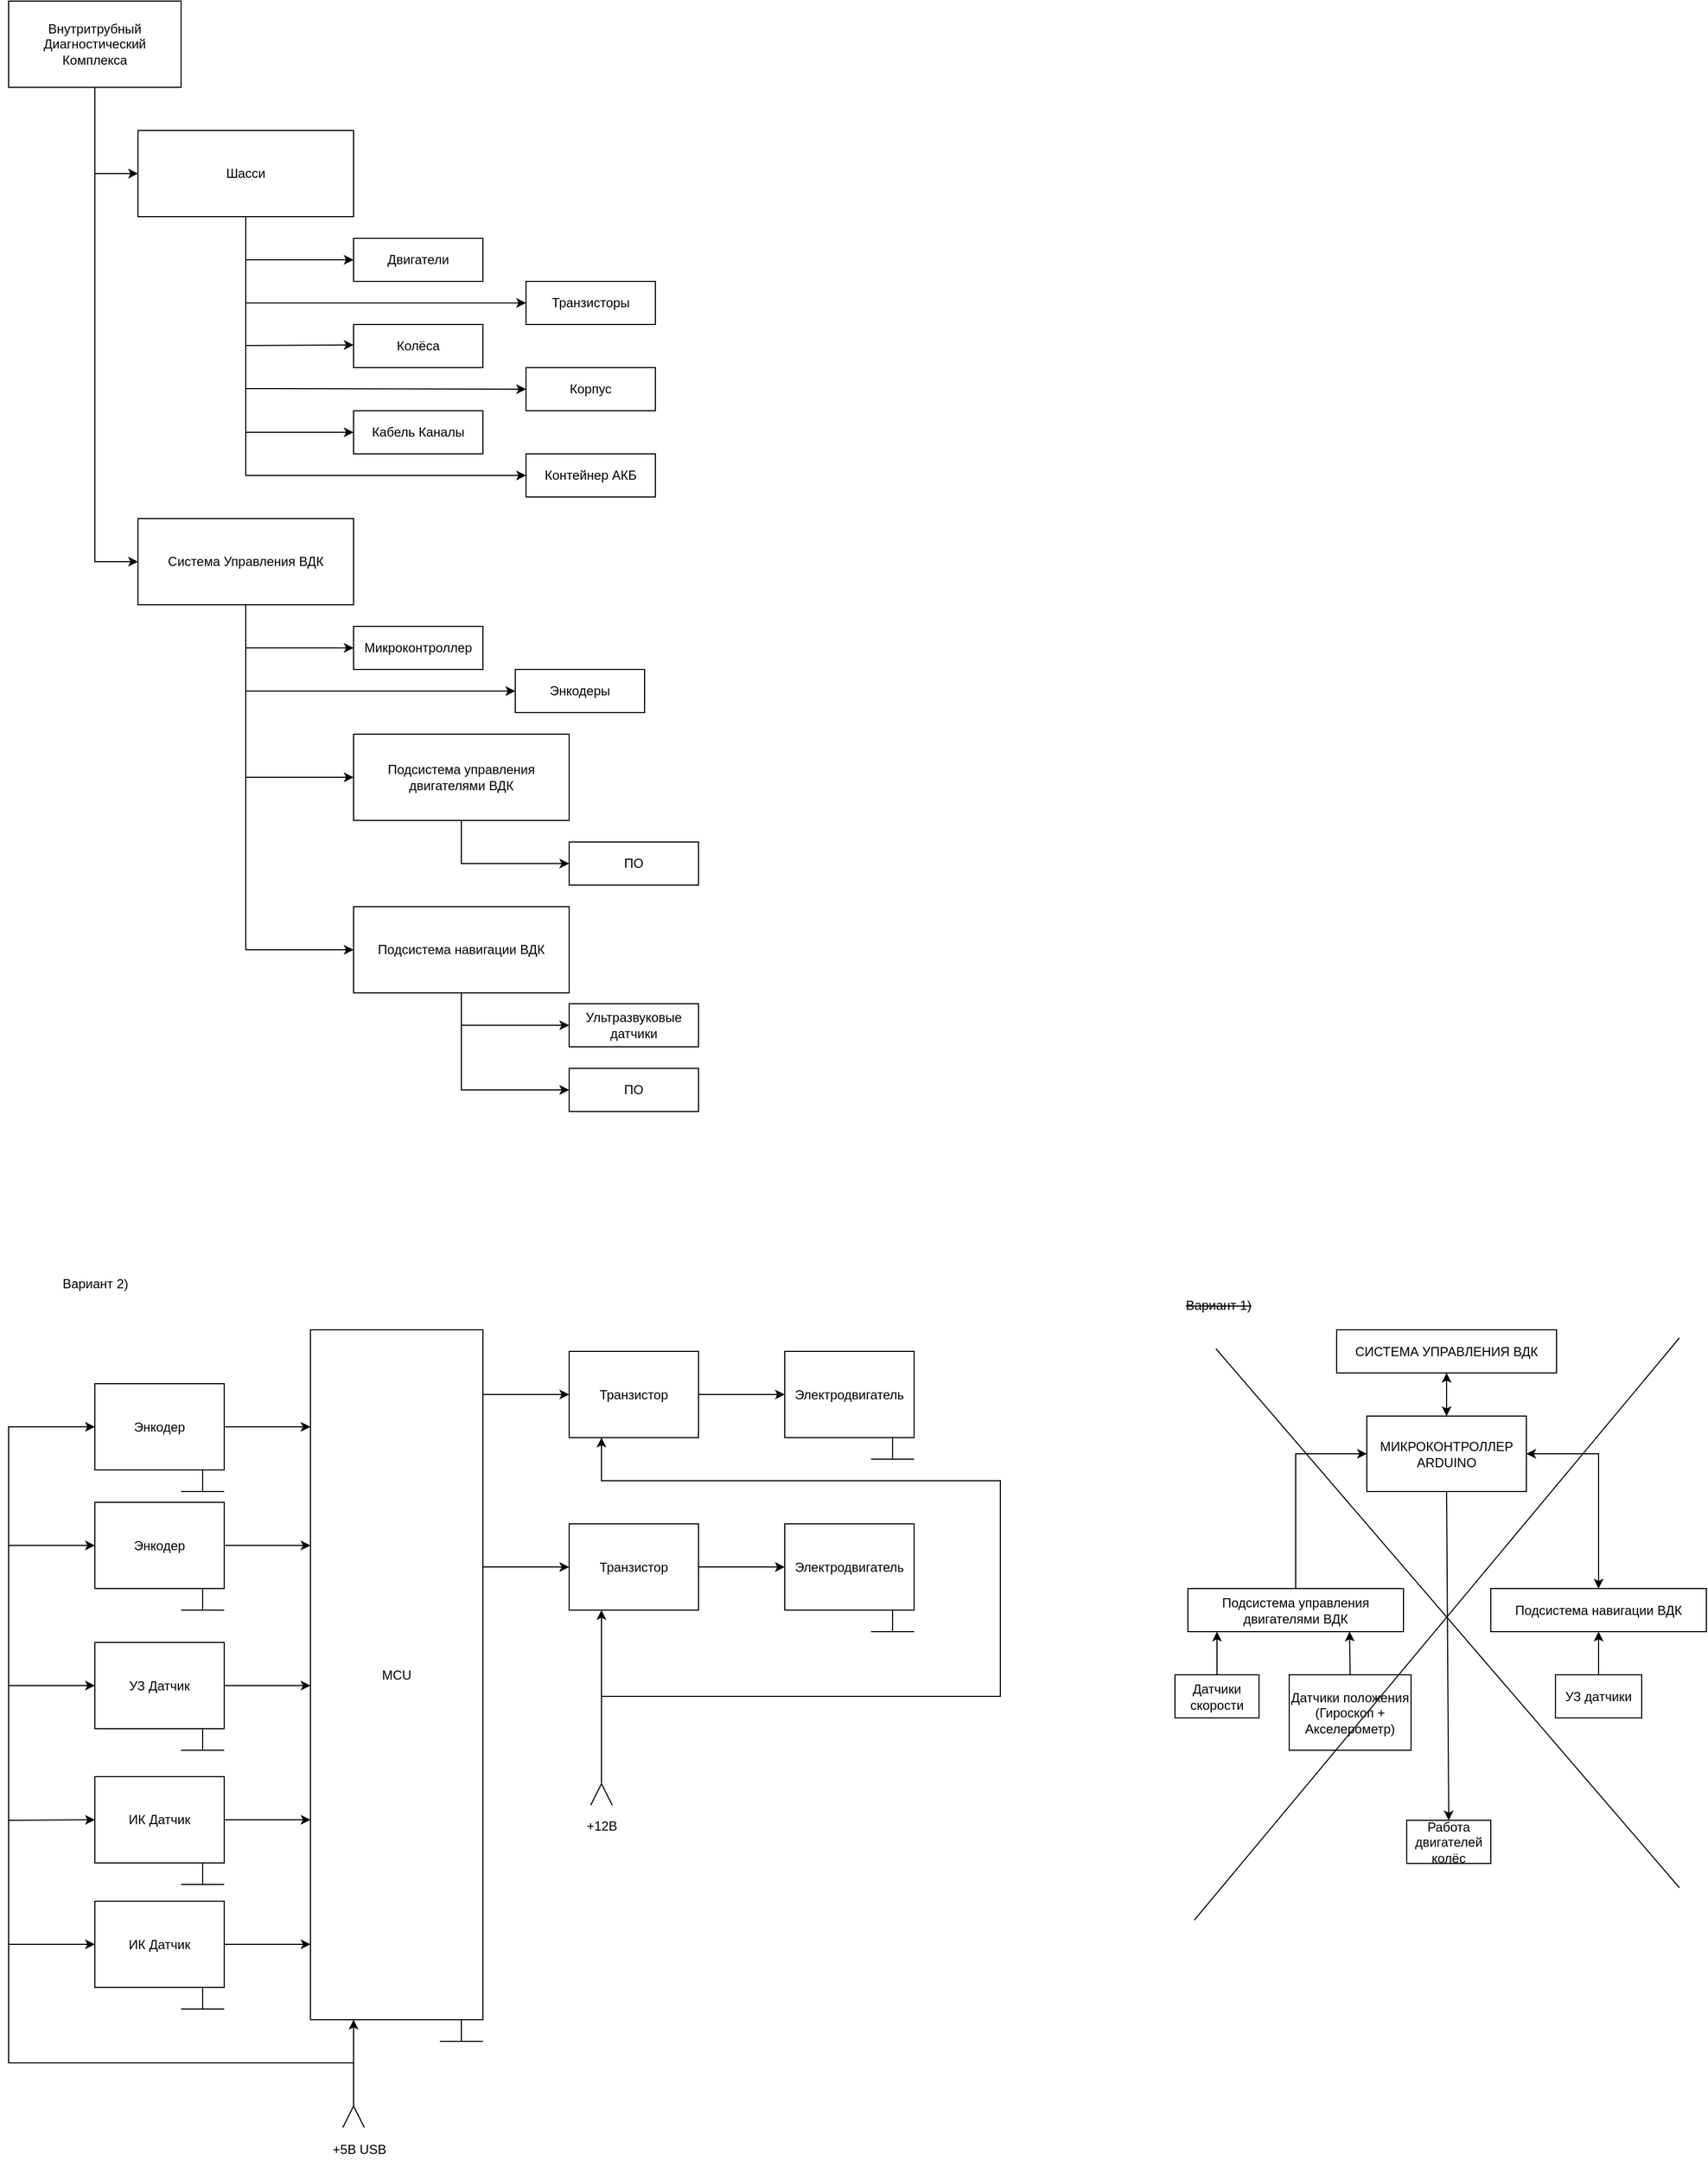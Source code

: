 <mxfile version="20.0.1" type="github">
  <diagram id="5dE5xkKQiMpUn0vgo6UY" name="Page-1">
    <mxGraphModel dx="2858" dy="2303" grid="1" gridSize="10" guides="1" tooltips="1" connect="1" arrows="1" fold="1" page="1" pageScale="1" pageWidth="827" pageHeight="1169" math="0" shadow="0">
      <root>
        <mxCell id="0" />
        <mxCell id="1" parent="0" />
        <mxCell id="9jfscR_lfVypMq8dOFOs-2" value="СИСТЕМА УПРАВЛЕНИЯ ВДК" style="rounded=0;whiteSpace=wrap;html=1;" parent="1" vertex="1">
          <mxGeometry x="432" y="72.5" width="204" height="40" as="geometry" />
        </mxCell>
        <mxCell id="9jfscR_lfVypMq8dOFOs-3" value="Подсистема управления двигателями ВДК" style="rounded=0;whiteSpace=wrap;html=1;" parent="1" vertex="1">
          <mxGeometry x="294" y="312.5" width="200" height="40" as="geometry" />
        </mxCell>
        <mxCell id="9jfscR_lfVypMq8dOFOs-4" value="Подсистема навигации ВДК" style="rounded=0;whiteSpace=wrap;html=1;" parent="1" vertex="1">
          <mxGeometry x="575" y="312.5" width="200" height="40" as="geometry" />
        </mxCell>
        <mxCell id="9jfscR_lfVypMq8dOFOs-8" value="Датчики скорости" style="rounded=0;whiteSpace=wrap;html=1;" parent="1" vertex="1">
          <mxGeometry x="282" y="392.5" width="78" height="40" as="geometry" />
        </mxCell>
        <mxCell id="9jfscR_lfVypMq8dOFOs-14" value="" style="endArrow=classic;html=1;rounded=0;entryX=0.25;entryY=1;entryDx=0;entryDy=0;exitX=0.5;exitY=0;exitDx=0;exitDy=0;" parent="1" source="9jfscR_lfVypMq8dOFOs-8" edge="1">
          <mxGeometry width="50" height="50" relative="1" as="geometry">
            <mxPoint x="299" y="445.5" as="sourcePoint" />
            <mxPoint x="321" y="352.5" as="targetPoint" />
          </mxGeometry>
        </mxCell>
        <mxCell id="9jfscR_lfVypMq8dOFOs-16" value="Датчики положения (Гироскоп + Акселерометр)" style="rounded=0;whiteSpace=wrap;html=1;" parent="1" vertex="1">
          <mxGeometry x="388" y="392.5" width="113" height="70" as="geometry" />
        </mxCell>
        <mxCell id="9jfscR_lfVypMq8dOFOs-19" value="" style="endArrow=classic;html=1;rounded=0;exitX=0.5;exitY=0;exitDx=0;exitDy=0;entryX=0.75;entryY=1;entryDx=0;entryDy=0;" parent="1" source="9jfscR_lfVypMq8dOFOs-16" target="9jfscR_lfVypMq8dOFOs-3" edge="1">
          <mxGeometry width="50" height="50" relative="1" as="geometry">
            <mxPoint x="793" y="403.5" as="sourcePoint" />
            <mxPoint x="404" y="382.5" as="targetPoint" />
            <Array as="points" />
          </mxGeometry>
        </mxCell>
        <mxCell id="9jfscR_lfVypMq8dOFOs-20" value="Работа двигателей колёс" style="rounded=0;whiteSpace=wrap;html=1;" parent="1" vertex="1">
          <mxGeometry x="497" y="527.5" width="78" height="40" as="geometry" />
        </mxCell>
        <mxCell id="9jfscR_lfVypMq8dOFOs-23" value="УЗ датчики" style="rounded=0;whiteSpace=wrap;html=1;" parent="1" vertex="1">
          <mxGeometry x="635" y="392.5" width="80" height="40" as="geometry" />
        </mxCell>
        <mxCell id="9jfscR_lfVypMq8dOFOs-24" value="" style="endArrow=classic;html=1;rounded=0;exitX=0.5;exitY=0;exitDx=0;exitDy=0;entryX=0.75;entryY=1;entryDx=0;entryDy=0;" parent="1" source="9jfscR_lfVypMq8dOFOs-23" edge="1">
          <mxGeometry width="50" height="50" relative="1" as="geometry">
            <mxPoint x="743" y="405.5" as="sourcePoint" />
            <mxPoint x="675" y="352.5" as="targetPoint" />
          </mxGeometry>
        </mxCell>
        <mxCell id="9jfscR_lfVypMq8dOFOs-32" value="МИКРОКОНТРОЛЛЕР ARDUINO" style="rounded=0;whiteSpace=wrap;html=1;" parent="1" vertex="1">
          <mxGeometry x="460" y="152.5" width="148" height="70" as="geometry" />
        </mxCell>
        <mxCell id="9jfscR_lfVypMq8dOFOs-33" value="" style="endArrow=classic;html=1;rounded=0;exitX=0.5;exitY=0;exitDx=0;exitDy=0;entryX=0;entryY=0.5;entryDx=0;entryDy=0;" parent="1" source="9jfscR_lfVypMq8dOFOs-3" target="9jfscR_lfVypMq8dOFOs-32" edge="1">
          <mxGeometry width="50" height="50" relative="1" as="geometry">
            <mxPoint x="392" y="312.5" as="sourcePoint" />
            <mxPoint x="442" y="262.5" as="targetPoint" />
            <Array as="points">
              <mxPoint x="394" y="187.5" />
            </Array>
          </mxGeometry>
        </mxCell>
        <mxCell id="9jfscR_lfVypMq8dOFOs-35" value="" style="endArrow=classic;startArrow=classic;html=1;rounded=0;entryX=1;entryY=0.5;entryDx=0;entryDy=0;exitX=0.5;exitY=0;exitDx=0;exitDy=0;" parent="1" source="9jfscR_lfVypMq8dOFOs-4" target="9jfscR_lfVypMq8dOFOs-32" edge="1">
          <mxGeometry width="50" height="50" relative="1" as="geometry">
            <mxPoint x="592" y="342.5" as="sourcePoint" />
            <mxPoint x="642" y="292.5" as="targetPoint" />
            <Array as="points">
              <mxPoint x="675" y="187.5" />
            </Array>
          </mxGeometry>
        </mxCell>
        <mxCell id="9jfscR_lfVypMq8dOFOs-36" value="" style="endArrow=classic;startArrow=classic;html=1;rounded=0;entryX=0.5;entryY=1;entryDx=0;entryDy=0;" parent="1" source="9jfscR_lfVypMq8dOFOs-32" target="9jfscR_lfVypMq8dOFOs-2" edge="1">
          <mxGeometry width="50" height="50" relative="1" as="geometry">
            <mxPoint x="592" y="342.5" as="sourcePoint" />
            <mxPoint x="642" y="292.5" as="targetPoint" />
          </mxGeometry>
        </mxCell>
        <mxCell id="9jfscR_lfVypMq8dOFOs-37" value="" style="endArrow=classic;html=1;rounded=0;exitX=0.5;exitY=1;exitDx=0;exitDy=0;entryX=0.5;entryY=0;entryDx=0;entryDy=0;" parent="1" source="9jfscR_lfVypMq8dOFOs-32" target="9jfscR_lfVypMq8dOFOs-20" edge="1">
          <mxGeometry width="50" height="50" relative="1" as="geometry">
            <mxPoint x="592" y="342.5" as="sourcePoint" />
            <mxPoint x="642" y="292.5" as="targetPoint" />
          </mxGeometry>
        </mxCell>
        <mxCell id="LsZMY1T1WmtSOBuxNTz7-1" value="MCU" style="rounded=0;whiteSpace=wrap;html=1;" parent="1" vertex="1">
          <mxGeometry x="-520" y="72.5" width="160" height="640" as="geometry" />
        </mxCell>
        <mxCell id="LsZMY1T1WmtSOBuxNTz7-2" value="Энкодер" style="rounded=0;whiteSpace=wrap;html=1;" parent="1" vertex="1">
          <mxGeometry x="-720" y="232.5" width="120" height="80" as="geometry" />
        </mxCell>
        <mxCell id="LsZMY1T1WmtSOBuxNTz7-4" value="УЗ Датчик" style="rounded=0;whiteSpace=wrap;html=1;" parent="1" vertex="1">
          <mxGeometry x="-720" y="362.5" width="120" height="80" as="geometry" />
        </mxCell>
        <mxCell id="LsZMY1T1WmtSOBuxNTz7-5" value="" style="endArrow=classic;html=1;rounded=0;exitX=1;exitY=0.5;exitDx=0;exitDy=0;" parent="1" source="LsZMY1T1WmtSOBuxNTz7-2" edge="1">
          <mxGeometry width="50" height="50" relative="1" as="geometry">
            <mxPoint x="-590" y="292.5" as="sourcePoint" />
            <mxPoint x="-520" y="272.5" as="targetPoint" />
          </mxGeometry>
        </mxCell>
        <mxCell id="LsZMY1T1WmtSOBuxNTz7-8" value="" style="endArrow=classic;html=1;rounded=0;exitX=1;exitY=0.5;exitDx=0;exitDy=0;" parent="1" source="LsZMY1T1WmtSOBuxNTz7-4" edge="1">
          <mxGeometry width="50" height="50" relative="1" as="geometry">
            <mxPoint x="-600" y="401.5" as="sourcePoint" />
            <mxPoint x="-520" y="402.5" as="targetPoint" />
          </mxGeometry>
        </mxCell>
        <mxCell id="LsZMY1T1WmtSOBuxNTz7-9" value="Транзистор" style="rounded=0;whiteSpace=wrap;html=1;" parent="1" vertex="1">
          <mxGeometry x="-280" y="252.5" width="120" height="80" as="geometry" />
        </mxCell>
        <mxCell id="LsZMY1T1WmtSOBuxNTz7-10" value="" style="endArrow=classic;html=1;rounded=0;entryX=0;entryY=0.5;entryDx=0;entryDy=0;exitX=1;exitY=0.5;exitDx=0;exitDy=0;" parent="1" target="LsZMY1T1WmtSOBuxNTz7-9" edge="1">
          <mxGeometry width="50" height="50" relative="1" as="geometry">
            <mxPoint x="-360" y="292.5" as="sourcePoint" />
            <mxPoint x="-280" y="292" as="targetPoint" />
          </mxGeometry>
        </mxCell>
        <mxCell id="LsZMY1T1WmtSOBuxNTz7-11" value="Электродвигатель" style="rounded=0;whiteSpace=wrap;html=1;" parent="1" vertex="1">
          <mxGeometry x="-80" y="252.5" width="120" height="80" as="geometry" />
        </mxCell>
        <mxCell id="LsZMY1T1WmtSOBuxNTz7-12" value="" style="endArrow=classic;html=1;rounded=0;entryX=0;entryY=0.5;entryDx=0;entryDy=0;exitX=1;exitY=0.5;exitDx=0;exitDy=0;" parent="1" source="LsZMY1T1WmtSOBuxNTz7-9" target="LsZMY1T1WmtSOBuxNTz7-11" edge="1">
          <mxGeometry width="50" height="50" relative="1" as="geometry">
            <mxPoint x="-170" y="262.5" as="sourcePoint" />
            <mxPoint x="-80" y="292" as="targetPoint" />
          </mxGeometry>
        </mxCell>
        <mxCell id="LsZMY1T1WmtSOBuxNTz7-17" value="" style="endArrow=none;html=1;rounded=0;entryX=0.25;entryY=1;entryDx=0;entryDy=0;" parent="1" edge="1">
          <mxGeometry width="50" height="50" relative="1" as="geometry">
            <mxPoint x="-600" y="462.5" as="sourcePoint" />
            <mxPoint x="-620" y="442.5" as="targetPoint" />
            <Array as="points">
              <mxPoint x="-640" y="462.5" />
              <mxPoint x="-620" y="462.5" />
            </Array>
          </mxGeometry>
        </mxCell>
        <mxCell id="LsZMY1T1WmtSOBuxNTz7-18" value="" style="endArrow=none;html=1;rounded=0;entryX=0.25;entryY=1;entryDx=0;entryDy=0;" parent="1" edge="1">
          <mxGeometry width="50" height="50" relative="1" as="geometry">
            <mxPoint x="-600" y="332.5" as="sourcePoint" />
            <mxPoint x="-620" y="312.5" as="targetPoint" />
            <Array as="points">
              <mxPoint x="-640" y="332.5" />
              <mxPoint x="-620" y="332.5" />
            </Array>
          </mxGeometry>
        </mxCell>
        <mxCell id="LsZMY1T1WmtSOBuxNTz7-22" value="" style="endArrow=none;html=1;rounded=0;entryX=0.25;entryY=1;entryDx=0;entryDy=0;" parent="1" edge="1">
          <mxGeometry width="50" height="50" relative="1" as="geometry">
            <mxPoint x="-360" y="732.5" as="sourcePoint" />
            <mxPoint x="-380" y="712.5" as="targetPoint" />
            <Array as="points">
              <mxPoint x="-400" y="732.5" />
              <mxPoint x="-380" y="732.5" />
            </Array>
          </mxGeometry>
        </mxCell>
        <mxCell id="LsZMY1T1WmtSOBuxNTz7-23" value="" style="endArrow=none;html=1;rounded=0;entryX=0.25;entryY=1;entryDx=0;entryDy=0;" parent="1" edge="1">
          <mxGeometry width="50" height="50" relative="1" as="geometry">
            <mxPoint x="40" y="352.5" as="sourcePoint" />
            <mxPoint x="20" y="332.5" as="targetPoint" />
            <Array as="points">
              <mxPoint y="352.5" />
              <mxPoint x="20" y="352.5" />
            </Array>
          </mxGeometry>
        </mxCell>
        <mxCell id="LsZMY1T1WmtSOBuxNTz7-36" value="" style="endArrow=none;html=1;rounded=0;" parent="1" edge="1">
          <mxGeometry width="50" height="50" relative="1" as="geometry">
            <mxPoint x="-490" y="812.5" as="sourcePoint" />
            <mxPoint x="-470" y="812.5" as="targetPoint" />
            <Array as="points">
              <mxPoint x="-480" y="792.5" />
            </Array>
          </mxGeometry>
        </mxCell>
        <mxCell id="LsZMY1T1WmtSOBuxNTz7-37" value="+5В USB" style="text;html=1;align=center;verticalAlign=middle;resizable=0;points=[];autosize=1;strokeColor=none;fillColor=none;" parent="1" vertex="1">
          <mxGeometry x="-510" y="822.5" width="70" height="20" as="geometry" />
        </mxCell>
        <mxCell id="LsZMY1T1WmtSOBuxNTz7-38" value="+12В" style="text;html=1;align=center;verticalAlign=middle;resizable=0;points=[];autosize=1;strokeColor=none;fillColor=none;" parent="1" vertex="1">
          <mxGeometry x="-270" y="522.5" width="40" height="20" as="geometry" />
        </mxCell>
        <mxCell id="LsZMY1T1WmtSOBuxNTz7-39" value="" style="endArrow=none;html=1;rounded=0;" parent="1" edge="1">
          <mxGeometry width="50" height="50" relative="1" as="geometry">
            <mxPoint x="-260" y="513.5" as="sourcePoint" />
            <mxPoint x="-240" y="513.5" as="targetPoint" />
            <Array as="points">
              <mxPoint x="-250" y="493.5" />
            </Array>
          </mxGeometry>
        </mxCell>
        <mxCell id="LsZMY1T1WmtSOBuxNTz7-41" value="" style="endArrow=classic;html=1;rounded=0;entryX=0.25;entryY=1;entryDx=0;entryDy=0;" parent="1" target="LsZMY1T1WmtSOBuxNTz7-9" edge="1">
          <mxGeometry width="50" height="50" relative="1" as="geometry">
            <mxPoint x="-250" y="492.5" as="sourcePoint" />
            <mxPoint x="-210" y="352.5" as="targetPoint" />
          </mxGeometry>
        </mxCell>
        <mxCell id="LsZMY1T1WmtSOBuxNTz7-42" value="Вариант 2)" style="text;html=1;align=center;verticalAlign=middle;resizable=0;points=[];autosize=1;strokeColor=none;fillColor=none;" parent="1" vertex="1">
          <mxGeometry x="-760" y="20" width="80" height="20" as="geometry" />
        </mxCell>
        <mxCell id="LsZMY1T1WmtSOBuxNTz7-43" value="&lt;strike&gt;Вариант 1)&lt;/strike&gt;" style="text;html=1;align=center;verticalAlign=middle;resizable=0;points=[];autosize=1;strokeColor=none;fillColor=none;" parent="1" vertex="1">
          <mxGeometry x="282" y="40" width="80" height="20" as="geometry" />
        </mxCell>
        <mxCell id="LsZMY1T1WmtSOBuxNTz7-44" value="Транзистор" style="rounded=0;whiteSpace=wrap;html=1;" parent="1" vertex="1">
          <mxGeometry x="-280" y="92.5" width="120" height="80" as="geometry" />
        </mxCell>
        <mxCell id="LsZMY1T1WmtSOBuxNTz7-45" value="" style="endArrow=classic;html=1;rounded=0;entryX=0;entryY=0.5;entryDx=0;entryDy=0;exitX=1;exitY=0.5;exitDx=0;exitDy=0;" parent="1" target="LsZMY1T1WmtSOBuxNTz7-44" edge="1">
          <mxGeometry width="50" height="50" relative="1" as="geometry">
            <mxPoint x="-360" y="132.5" as="sourcePoint" />
            <mxPoint x="-280" y="132" as="targetPoint" />
          </mxGeometry>
        </mxCell>
        <mxCell id="LsZMY1T1WmtSOBuxNTz7-46" value="Электродвигатель" style="rounded=0;whiteSpace=wrap;html=1;" parent="1" vertex="1">
          <mxGeometry x="-80" y="92.5" width="120" height="80" as="geometry" />
        </mxCell>
        <mxCell id="LsZMY1T1WmtSOBuxNTz7-47" value="" style="endArrow=classic;html=1;rounded=0;entryX=0;entryY=0.5;entryDx=0;entryDy=0;exitX=1;exitY=0.5;exitDx=0;exitDy=0;" parent="1" source="LsZMY1T1WmtSOBuxNTz7-44" target="LsZMY1T1WmtSOBuxNTz7-46" edge="1">
          <mxGeometry width="50" height="50" relative="1" as="geometry">
            <mxPoint x="-170" y="102.5" as="sourcePoint" />
            <mxPoint x="-80" y="132" as="targetPoint" />
          </mxGeometry>
        </mxCell>
        <mxCell id="LsZMY1T1WmtSOBuxNTz7-48" value="" style="endArrow=none;html=1;rounded=0;entryX=0.25;entryY=1;entryDx=0;entryDy=0;" parent="1" edge="1">
          <mxGeometry width="50" height="50" relative="1" as="geometry">
            <mxPoint x="40" y="192.5" as="sourcePoint" />
            <mxPoint x="20" y="172.5" as="targetPoint" />
            <Array as="points">
              <mxPoint y="192.5" />
              <mxPoint x="20" y="192.5" />
            </Array>
          </mxGeometry>
        </mxCell>
        <mxCell id="LsZMY1T1WmtSOBuxNTz7-50" value="" style="endArrow=classic;html=1;rounded=0;entryX=0.25;entryY=1;entryDx=0;entryDy=0;" parent="1" target="LsZMY1T1WmtSOBuxNTz7-44" edge="1">
          <mxGeometry width="50" height="50" relative="1" as="geometry">
            <mxPoint x="-250" y="412.5" as="sourcePoint" />
            <mxPoint x="160" y="412.5" as="targetPoint" />
            <Array as="points">
              <mxPoint x="120" y="412.5" />
              <mxPoint x="120" y="212.5" />
              <mxPoint x="-250" y="212.5" />
            </Array>
          </mxGeometry>
        </mxCell>
        <mxCell id="LsZMY1T1WmtSOBuxNTz7-53" value="Энкодер" style="rounded=0;whiteSpace=wrap;html=1;" parent="1" vertex="1">
          <mxGeometry x="-720" y="122.5" width="120" height="80" as="geometry" />
        </mxCell>
        <mxCell id="LsZMY1T1WmtSOBuxNTz7-54" value="" style="endArrow=classic;html=1;rounded=0;exitX=1;exitY=0.5;exitDx=0;exitDy=0;" parent="1" source="LsZMY1T1WmtSOBuxNTz7-53" edge="1">
          <mxGeometry width="50" height="50" relative="1" as="geometry">
            <mxPoint x="-590" y="182.5" as="sourcePoint" />
            <mxPoint x="-520" y="162.5" as="targetPoint" />
          </mxGeometry>
        </mxCell>
        <mxCell id="LsZMY1T1WmtSOBuxNTz7-55" value="" style="endArrow=none;html=1;rounded=0;entryX=0.25;entryY=1;entryDx=0;entryDy=0;" parent="1" edge="1">
          <mxGeometry width="50" height="50" relative="1" as="geometry">
            <mxPoint x="-600" y="222.5" as="sourcePoint" />
            <mxPoint x="-620" y="202.5" as="targetPoint" />
            <Array as="points">
              <mxPoint x="-640" y="222.5" />
              <mxPoint x="-620" y="222.5" />
            </Array>
          </mxGeometry>
        </mxCell>
        <mxCell id="LsZMY1T1WmtSOBuxNTz7-56" value="ИК Датчик" style="rounded=0;whiteSpace=wrap;html=1;" parent="1" vertex="1">
          <mxGeometry x="-720" y="487" width="120" height="80" as="geometry" />
        </mxCell>
        <mxCell id="LsZMY1T1WmtSOBuxNTz7-57" value="" style="endArrow=classic;html=1;rounded=0;exitX=1;exitY=0.5;exitDx=0;exitDy=0;" parent="1" source="LsZMY1T1WmtSOBuxNTz7-56" edge="1">
          <mxGeometry width="50" height="50" relative="1" as="geometry">
            <mxPoint x="-600" y="526" as="sourcePoint" />
            <mxPoint x="-520" y="527" as="targetPoint" />
          </mxGeometry>
        </mxCell>
        <mxCell id="LsZMY1T1WmtSOBuxNTz7-58" value="" style="endArrow=none;html=1;rounded=0;entryX=0.25;entryY=1;entryDx=0;entryDy=0;" parent="1" edge="1">
          <mxGeometry width="50" height="50" relative="1" as="geometry">
            <mxPoint x="-600" y="587" as="sourcePoint" />
            <mxPoint x="-620" y="567" as="targetPoint" />
            <Array as="points">
              <mxPoint x="-640" y="587" />
              <mxPoint x="-620" y="587" />
            </Array>
          </mxGeometry>
        </mxCell>
        <mxCell id="LsZMY1T1WmtSOBuxNTz7-59" value="ИК Датчик" style="rounded=0;whiteSpace=wrap;html=1;" parent="1" vertex="1">
          <mxGeometry x="-720" y="602.5" width="120" height="80" as="geometry" />
        </mxCell>
        <mxCell id="LsZMY1T1WmtSOBuxNTz7-60" value="" style="endArrow=classic;html=1;rounded=0;exitX=1;exitY=0.5;exitDx=0;exitDy=0;" parent="1" source="LsZMY1T1WmtSOBuxNTz7-59" edge="1">
          <mxGeometry width="50" height="50" relative="1" as="geometry">
            <mxPoint x="-600" y="641.5" as="sourcePoint" />
            <mxPoint x="-520" y="642.5" as="targetPoint" />
          </mxGeometry>
        </mxCell>
        <mxCell id="LsZMY1T1WmtSOBuxNTz7-61" value="" style="endArrow=none;html=1;rounded=0;entryX=0.25;entryY=1;entryDx=0;entryDy=0;" parent="1" edge="1">
          <mxGeometry width="50" height="50" relative="1" as="geometry">
            <mxPoint x="-600" y="702.5" as="sourcePoint" />
            <mxPoint x="-620" y="682.5" as="targetPoint" />
            <Array as="points">
              <mxPoint x="-640" y="702.5" />
              <mxPoint x="-620" y="702.5" />
            </Array>
          </mxGeometry>
        </mxCell>
        <mxCell id="LsZMY1T1WmtSOBuxNTz7-62" value="" style="endArrow=classic;html=1;rounded=0;entryX=0.25;entryY=1;entryDx=0;entryDy=0;" parent="1" target="LsZMY1T1WmtSOBuxNTz7-1" edge="1">
          <mxGeometry width="50" height="50" relative="1" as="geometry">
            <mxPoint x="-480" y="792.5" as="sourcePoint" />
            <mxPoint x="-330" y="582.5" as="targetPoint" />
          </mxGeometry>
        </mxCell>
        <mxCell id="LsZMY1T1WmtSOBuxNTz7-63" value="" style="endArrow=classic;html=1;rounded=0;entryX=0;entryY=0.5;entryDx=0;entryDy=0;" parent="1" target="LsZMY1T1WmtSOBuxNTz7-53" edge="1">
          <mxGeometry width="50" height="50" relative="1" as="geometry">
            <mxPoint x="-480" y="752.5" as="sourcePoint" />
            <mxPoint x="-810" y="722.5" as="targetPoint" />
            <Array as="points">
              <mxPoint x="-800" y="752.5" />
              <mxPoint x="-800" y="162.5" />
            </Array>
          </mxGeometry>
        </mxCell>
        <mxCell id="LsZMY1T1WmtSOBuxNTz7-65" value="" style="endArrow=classic;html=1;rounded=0;entryX=0;entryY=0.5;entryDx=0;entryDy=0;" parent="1" target="LsZMY1T1WmtSOBuxNTz7-2" edge="1">
          <mxGeometry width="50" height="50" relative="1" as="geometry">
            <mxPoint x="-800" y="272.5" as="sourcePoint" />
            <mxPoint x="-330" y="502.5" as="targetPoint" />
          </mxGeometry>
        </mxCell>
        <mxCell id="LsZMY1T1WmtSOBuxNTz7-67" value="" style="endArrow=classic;html=1;rounded=0;entryX=0;entryY=0.5;entryDx=0;entryDy=0;" parent="1" target="LsZMY1T1WmtSOBuxNTz7-4" edge="1">
          <mxGeometry width="50" height="50" relative="1" as="geometry">
            <mxPoint x="-800" y="402.5" as="sourcePoint" />
            <mxPoint x="-330" y="462.5" as="targetPoint" />
          </mxGeometry>
        </mxCell>
        <mxCell id="LsZMY1T1WmtSOBuxNTz7-68" value="" style="endArrow=classic;html=1;rounded=0;entryX=0;entryY=0.5;entryDx=0;entryDy=0;" parent="1" target="LsZMY1T1WmtSOBuxNTz7-59" edge="1">
          <mxGeometry width="50" height="50" relative="1" as="geometry">
            <mxPoint x="-800" y="642.5" as="sourcePoint" />
            <mxPoint x="-330" y="392.5" as="targetPoint" />
          </mxGeometry>
        </mxCell>
        <mxCell id="LsZMY1T1WmtSOBuxNTz7-69" value="" style="endArrow=classic;html=1;rounded=0;entryX=0;entryY=0.5;entryDx=0;entryDy=0;" parent="1" target="LsZMY1T1WmtSOBuxNTz7-56" edge="1">
          <mxGeometry width="50" height="50" relative="1" as="geometry">
            <mxPoint x="-800" y="527.5" as="sourcePoint" />
            <mxPoint x="-330" y="392.5" as="targetPoint" />
          </mxGeometry>
        </mxCell>
        <mxCell id="LsZMY1T1WmtSOBuxNTz7-70" value="" style="endArrow=none;html=1;rounded=0;" parent="1" edge="1">
          <mxGeometry width="50" height="50" relative="1" as="geometry">
            <mxPoint x="750" y="590" as="sourcePoint" />
            <mxPoint x="320" y="90" as="targetPoint" />
          </mxGeometry>
        </mxCell>
        <mxCell id="LsZMY1T1WmtSOBuxNTz7-71" value="" style="endArrow=none;html=1;rounded=0;" parent="1" edge="1">
          <mxGeometry width="50" height="50" relative="1" as="geometry">
            <mxPoint x="300" y="620" as="sourcePoint" />
            <mxPoint x="750" y="80" as="targetPoint" />
          </mxGeometry>
        </mxCell>
        <mxCell id="iKRWtwtgqfNoJF-iqgra-1" value="Внутритрубный&lt;br&gt;Диагностический&lt;br&gt;Комплекса" style="rounded=0;whiteSpace=wrap;html=1;" vertex="1" parent="1">
          <mxGeometry x="-800" y="-1160" width="160" height="80" as="geometry" />
        </mxCell>
        <mxCell id="iKRWtwtgqfNoJF-iqgra-2" value="Шасси" style="rounded=0;whiteSpace=wrap;html=1;" vertex="1" parent="1">
          <mxGeometry x="-680" y="-1040" width="200" height="80" as="geometry" />
        </mxCell>
        <mxCell id="iKRWtwtgqfNoJF-iqgra-3" value="Подсистема управления &lt;br&gt;двигателями ВДК" style="rounded=0;whiteSpace=wrap;html=1;" vertex="1" parent="1">
          <mxGeometry x="-480" y="-480" width="200" height="80" as="geometry" />
        </mxCell>
        <mxCell id="iKRWtwtgqfNoJF-iqgra-4" value="Система Управления ВДК" style="rounded=0;whiteSpace=wrap;html=1;" vertex="1" parent="1">
          <mxGeometry x="-680" y="-680" width="200" height="80" as="geometry" />
        </mxCell>
        <mxCell id="iKRWtwtgqfNoJF-iqgra-5" value="" style="endArrow=classic;html=1;rounded=0;exitX=0.5;exitY=1;exitDx=0;exitDy=0;entryX=0;entryY=0.5;entryDx=0;entryDy=0;" edge="1" parent="1" source="iKRWtwtgqfNoJF-iqgra-1" target="iKRWtwtgqfNoJF-iqgra-4">
          <mxGeometry width="50" height="50" relative="1" as="geometry">
            <mxPoint x="-100" y="-870" as="sourcePoint" />
            <mxPoint x="-50" y="-920" as="targetPoint" />
            <Array as="points">
              <mxPoint x="-720" y="-640" />
            </Array>
          </mxGeometry>
        </mxCell>
        <mxCell id="iKRWtwtgqfNoJF-iqgra-6" value="Колёса" style="rounded=0;whiteSpace=wrap;html=1;" vertex="1" parent="1">
          <mxGeometry x="-480" y="-860" width="120" height="40" as="geometry" />
        </mxCell>
        <mxCell id="iKRWtwtgqfNoJF-iqgra-7" value="Корпус" style="rounded=0;whiteSpace=wrap;html=1;" vertex="1" parent="1">
          <mxGeometry x="-320" y="-820" width="120" height="40" as="geometry" />
        </mxCell>
        <mxCell id="iKRWtwtgqfNoJF-iqgra-12" value="Контейнер АКБ" style="rounded=0;whiteSpace=wrap;html=1;" vertex="1" parent="1">
          <mxGeometry x="-320" y="-740" width="120" height="40" as="geometry" />
        </mxCell>
        <mxCell id="iKRWtwtgqfNoJF-iqgra-14" value="Кабель Каналы" style="rounded=0;whiteSpace=wrap;html=1;" vertex="1" parent="1">
          <mxGeometry x="-480" y="-780" width="120" height="40" as="geometry" />
        </mxCell>
        <mxCell id="iKRWtwtgqfNoJF-iqgra-15" value="" style="endArrow=classic;html=1;rounded=0;exitX=0.5;exitY=1;exitDx=0;exitDy=0;entryX=0;entryY=0.5;entryDx=0;entryDy=0;" edge="1" parent="1" source="iKRWtwtgqfNoJF-iqgra-2" target="iKRWtwtgqfNoJF-iqgra-12">
          <mxGeometry width="50" height="50" relative="1" as="geometry">
            <mxPoint x="-580" y="-900" as="sourcePoint" />
            <mxPoint x="-460" y="-680" as="targetPoint" />
            <Array as="points">
              <mxPoint x="-580" y="-720" />
            </Array>
          </mxGeometry>
        </mxCell>
        <mxCell id="iKRWtwtgqfNoJF-iqgra-16" value="" style="endArrow=classic;html=1;rounded=0;entryX=0;entryY=0.5;entryDx=0;entryDy=0;" edge="1" parent="1" target="iKRWtwtgqfNoJF-iqgra-14">
          <mxGeometry width="50" height="50" relative="1" as="geometry">
            <mxPoint x="-580" y="-760" as="sourcePoint" />
            <mxPoint x="-310" y="-590" as="targetPoint" />
          </mxGeometry>
        </mxCell>
        <mxCell id="iKRWtwtgqfNoJF-iqgra-18" value="" style="endArrow=classic;html=1;rounded=0;entryX=0;entryY=0.5;entryDx=0;entryDy=0;" edge="1" parent="1" target="iKRWtwtgqfNoJF-iqgra-7">
          <mxGeometry width="50" height="50" relative="1" as="geometry">
            <mxPoint x="-580" y="-800.53" as="sourcePoint" />
            <mxPoint x="-500" y="-800.53" as="targetPoint" />
          </mxGeometry>
        </mxCell>
        <mxCell id="iKRWtwtgqfNoJF-iqgra-19" value="" style="endArrow=classic;html=1;rounded=0;" edge="1" parent="1">
          <mxGeometry width="50" height="50" relative="1" as="geometry">
            <mxPoint x="-580" y="-840.53" as="sourcePoint" />
            <mxPoint x="-480" y="-841" as="targetPoint" />
          </mxGeometry>
        </mxCell>
        <mxCell id="iKRWtwtgqfNoJF-iqgra-20" value="" style="endArrow=classic;html=1;rounded=0;entryX=0;entryY=0.5;entryDx=0;entryDy=0;" edge="1" parent="1" target="iKRWtwtgqfNoJF-iqgra-2">
          <mxGeometry width="50" height="50" relative="1" as="geometry">
            <mxPoint x="-720" y="-1000" as="sourcePoint" />
            <mxPoint x="-460" y="-580" as="targetPoint" />
          </mxGeometry>
        </mxCell>
        <mxCell id="iKRWtwtgqfNoJF-iqgra-21" value="Микроконтроллер" style="rounded=0;whiteSpace=wrap;html=1;" vertex="1" parent="1">
          <mxGeometry x="-480" y="-580" width="120" height="40" as="geometry" />
        </mxCell>
        <mxCell id="iKRWtwtgqfNoJF-iqgra-24" value="Энкодеры" style="rounded=0;whiteSpace=wrap;html=1;" vertex="1" parent="1">
          <mxGeometry x="-330" y="-540" width="120" height="40" as="geometry" />
        </mxCell>
        <mxCell id="iKRWtwtgqfNoJF-iqgra-25" value="Ультразвуковые датчики" style="rounded=0;whiteSpace=wrap;html=1;" vertex="1" parent="1">
          <mxGeometry x="-280" y="-230" width="120" height="40" as="geometry" />
        </mxCell>
        <mxCell id="iKRWtwtgqfNoJF-iqgra-26" value="ПО" style="rounded=0;whiteSpace=wrap;html=1;" vertex="1" parent="1">
          <mxGeometry x="-280" y="-380" width="120" height="40" as="geometry" />
        </mxCell>
        <mxCell id="iKRWtwtgqfNoJF-iqgra-27" value="" style="endArrow=classic;html=1;rounded=0;" edge="1" parent="1">
          <mxGeometry width="50" height="50" relative="1" as="geometry">
            <mxPoint x="-580" y="-520" as="sourcePoint" />
            <mxPoint x="-330" y="-520" as="targetPoint" />
          </mxGeometry>
        </mxCell>
        <mxCell id="iKRWtwtgqfNoJF-iqgra-29" value="" style="endArrow=classic;html=1;rounded=0;entryX=0;entryY=0.5;entryDx=0;entryDy=0;" edge="1" parent="1" target="iKRWtwtgqfNoJF-iqgra-21">
          <mxGeometry width="50" height="50" relative="1" as="geometry">
            <mxPoint x="-580" y="-560" as="sourcePoint" />
            <mxPoint x="-140" y="-500" as="targetPoint" />
          </mxGeometry>
        </mxCell>
        <mxCell id="iKRWtwtgqfNoJF-iqgra-30" value="Подсистема навигации ВДК" style="rounded=0;whiteSpace=wrap;html=1;" vertex="1" parent="1">
          <mxGeometry x="-480" y="-320" width="200" height="80" as="geometry" />
        </mxCell>
        <mxCell id="iKRWtwtgqfNoJF-iqgra-33" value="ПО" style="rounded=0;whiteSpace=wrap;html=1;" vertex="1" parent="1">
          <mxGeometry x="-280" y="-170" width="120" height="40" as="geometry" />
        </mxCell>
        <mxCell id="iKRWtwtgqfNoJF-iqgra-37" value="" style="endArrow=classic;html=1;rounded=0;entryX=0;entryY=0.5;entryDx=0;entryDy=0;" edge="1" parent="1" target="iKRWtwtgqfNoJF-iqgra-3">
          <mxGeometry width="50" height="50" relative="1" as="geometry">
            <mxPoint x="-580" y="-440" as="sourcePoint" />
            <mxPoint x="-70" y="-680" as="targetPoint" />
          </mxGeometry>
        </mxCell>
        <mxCell id="iKRWtwtgqfNoJF-iqgra-39" value="" style="endArrow=classic;html=1;rounded=0;exitX=0.5;exitY=1;exitDx=0;exitDy=0;entryX=0;entryY=0.5;entryDx=0;entryDy=0;" edge="1" parent="1" source="iKRWtwtgqfNoJF-iqgra-3" target="iKRWtwtgqfNoJF-iqgra-26">
          <mxGeometry width="50" height="50" relative="1" as="geometry">
            <mxPoint x="-120" y="-410" as="sourcePoint" />
            <mxPoint x="-70" y="-460" as="targetPoint" />
            <Array as="points">
              <mxPoint x="-380" y="-360" />
            </Array>
          </mxGeometry>
        </mxCell>
        <mxCell id="iKRWtwtgqfNoJF-iqgra-40" value="" style="endArrow=classic;html=1;rounded=0;entryX=0;entryY=0.5;entryDx=0;entryDy=0;" edge="1" parent="1" target="iKRWtwtgqfNoJF-iqgra-25">
          <mxGeometry width="50" height="50" relative="1" as="geometry">
            <mxPoint x="-380" y="-210" as="sourcePoint" />
            <mxPoint x="-310" y="-200" as="targetPoint" />
          </mxGeometry>
        </mxCell>
        <mxCell id="iKRWtwtgqfNoJF-iqgra-43" value="" style="endArrow=classic;html=1;rounded=0;exitX=0.5;exitY=1;exitDx=0;exitDy=0;entryX=0;entryY=0.5;entryDx=0;entryDy=0;" edge="1" parent="1" source="iKRWtwtgqfNoJF-iqgra-30" target="iKRWtwtgqfNoJF-iqgra-33">
          <mxGeometry width="50" height="50" relative="1" as="geometry">
            <mxPoint x="-120" y="-540" as="sourcePoint" />
            <mxPoint x="-70" y="-590" as="targetPoint" />
            <Array as="points">
              <mxPoint x="-380" y="-150" />
            </Array>
          </mxGeometry>
        </mxCell>
        <mxCell id="iKRWtwtgqfNoJF-iqgra-46" value="" style="endArrow=classic;html=1;rounded=0;exitX=0.5;exitY=1;exitDx=0;exitDy=0;entryX=0;entryY=0.5;entryDx=0;entryDy=0;" edge="1" parent="1" source="iKRWtwtgqfNoJF-iqgra-4" target="iKRWtwtgqfNoJF-iqgra-30">
          <mxGeometry width="50" height="50" relative="1" as="geometry">
            <mxPoint x="-120" y="-440" as="sourcePoint" />
            <mxPoint x="-70" y="-490" as="targetPoint" />
            <Array as="points">
              <mxPoint x="-580" y="-280" />
            </Array>
          </mxGeometry>
        </mxCell>
        <mxCell id="iKRWtwtgqfNoJF-iqgra-44" value="Двигатели" style="rounded=0;whiteSpace=wrap;html=1;" vertex="1" parent="1">
          <mxGeometry x="-480" y="-940" width="120" height="40" as="geometry" />
        </mxCell>
        <mxCell id="iKRWtwtgqfNoJF-iqgra-48" value="" style="endArrow=classic;html=1;rounded=0;entryX=0;entryY=0.5;entryDx=0;entryDy=0;" edge="1" parent="1" target="iKRWtwtgqfNoJF-iqgra-44">
          <mxGeometry width="50" height="50" relative="1" as="geometry">
            <mxPoint x="-580" y="-920" as="sourcePoint" />
            <mxPoint x="-240" y="-710" as="targetPoint" />
          </mxGeometry>
        </mxCell>
        <mxCell id="iKRWtwtgqfNoJF-iqgra-49" value="" style="endArrow=classic;html=1;rounded=0;" edge="1" parent="1">
          <mxGeometry width="50" height="50" relative="1" as="geometry">
            <mxPoint x="-580" y="-880" as="sourcePoint" />
            <mxPoint x="-320" y="-880" as="targetPoint" />
          </mxGeometry>
        </mxCell>
        <mxCell id="iKRWtwtgqfNoJF-iqgra-50" value="Транзисторы" style="rounded=0;whiteSpace=wrap;html=1;" vertex="1" parent="1">
          <mxGeometry x="-320" y="-900" width="120" height="40" as="geometry" />
        </mxCell>
      </root>
    </mxGraphModel>
  </diagram>
</mxfile>
